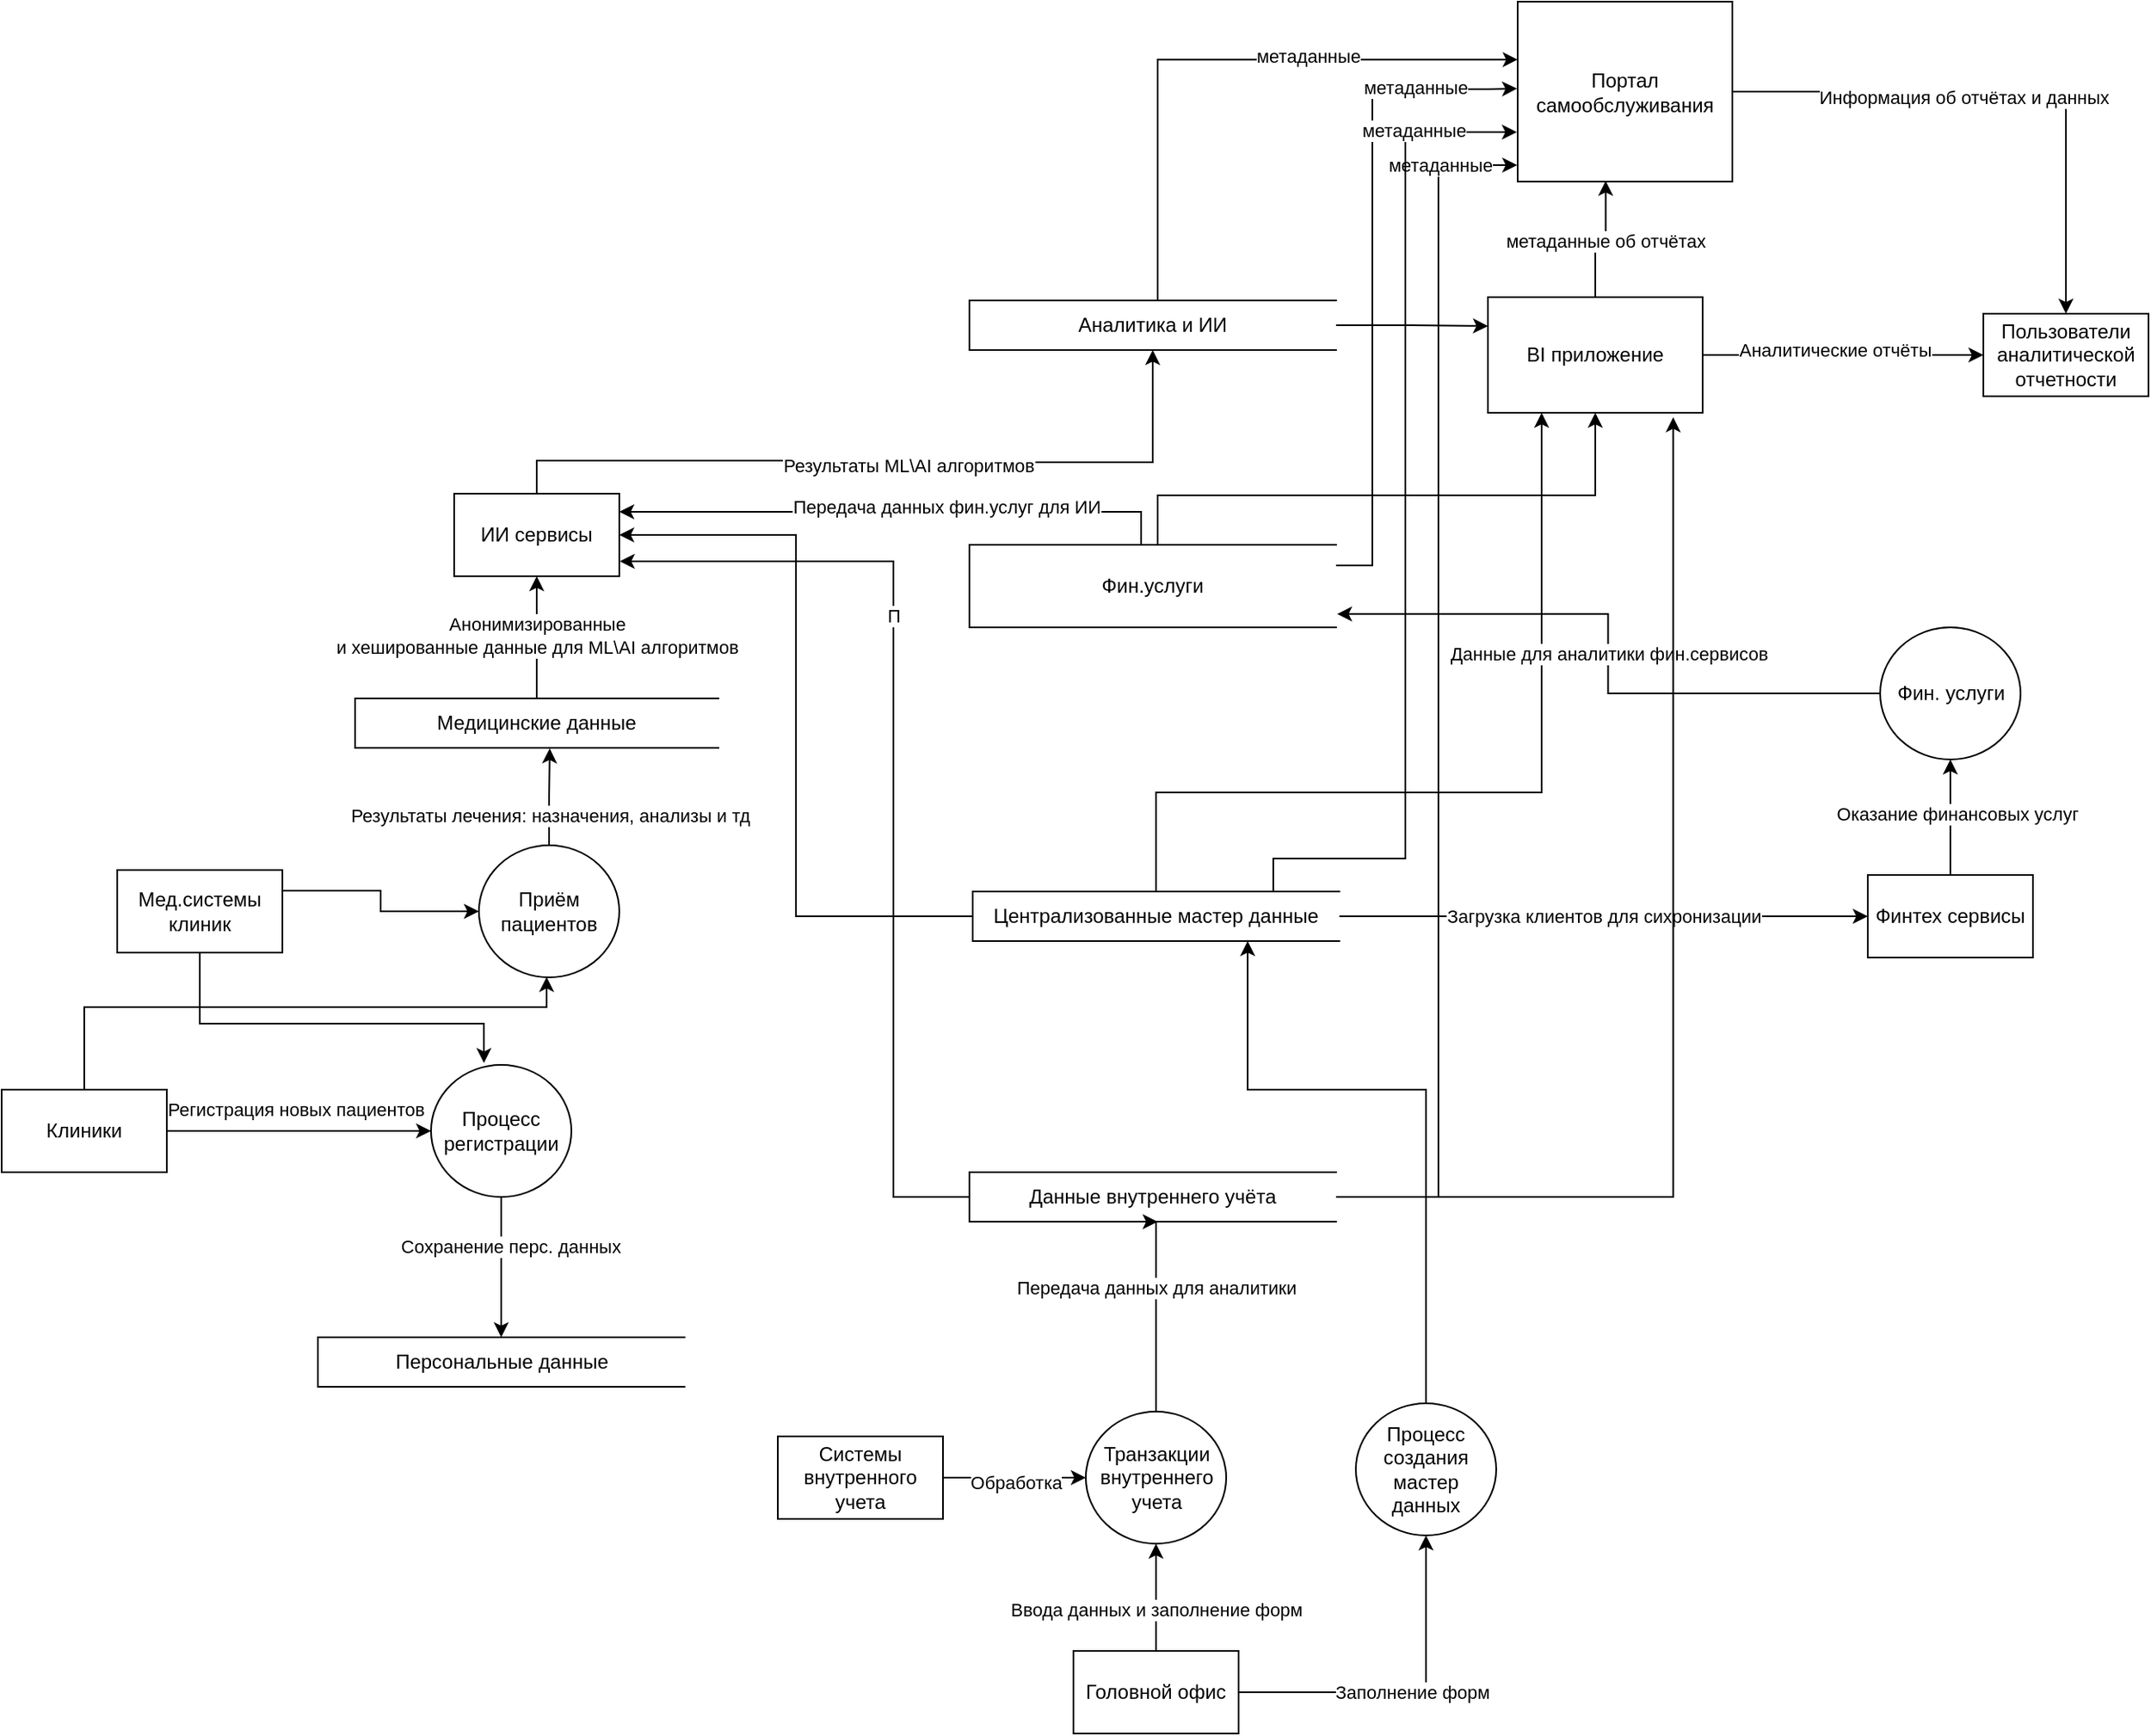 <mxfile version="28.1.2">
  <diagram name="Копия Страница — 1" id="v8Dh8oozwDI2twmVOc4k">
    <mxGraphModel dx="2150" dy="2086" grid="1" gridSize="10" guides="1" tooltips="1" connect="1" arrows="1" fold="1" page="1" pageScale="1" pageWidth="827" pageHeight="1169" math="0" shadow="0">
      <root>
        <mxCell id="65rzDvz08wMRRkDpJR_Q-0" />
        <mxCell id="65rzDvz08wMRRkDpJR_Q-1" parent="65rzDvz08wMRRkDpJR_Q-0" />
        <mxCell id="BpudKX0MMiu6D4WYnskf-36" style="edgeStyle=orthogonalEdgeStyle;rounded=0;orthogonalLoop=1;jettySize=auto;html=1;entryX=1;entryY=0.5;entryDx=0;entryDy=0;" edge="1" parent="65rzDvz08wMRRkDpJR_Q-1" source="BpudKX0MMiu6D4WYnskf-0" target="BpudKX0MMiu6D4WYnskf-28">
          <mxGeometry relative="1" as="geometry" />
        </mxCell>
        <mxCell id="BpudKX0MMiu6D4WYnskf-70" style="edgeStyle=orthogonalEdgeStyle;rounded=0;orthogonalLoop=1;jettySize=auto;html=1;entryX=0.25;entryY=1;entryDx=0;entryDy=0;" edge="1" parent="65rzDvz08wMRRkDpJR_Q-1" source="BpudKX0MMiu6D4WYnskf-0" target="BpudKX0MMiu6D4WYnskf-67">
          <mxGeometry relative="1" as="geometry">
            <Array as="points">
              <mxPoint x="1579" y="529" />
              <mxPoint x="1812" y="529" />
            </Array>
          </mxGeometry>
        </mxCell>
        <mxCell id="BpudKX0MMiu6D4WYnskf-0" value="Централизованные мастер данные" style="html=1;dashed=0;whiteSpace=wrap;shape=partialRectangle;right=0;" vertex="1" parent="65rzDvz08wMRRkDpJR_Q-1">
          <mxGeometry x="1468" y="589" width="222" height="30" as="geometry" />
        </mxCell>
        <mxCell id="BpudKX0MMiu6D4WYnskf-33" style="edgeStyle=orthogonalEdgeStyle;rounded=0;orthogonalLoop=1;jettySize=auto;html=1;entryX=0.5;entryY=1;entryDx=0;entryDy=0;" edge="1" parent="65rzDvz08wMRRkDpJR_Q-1" source="BpudKX0MMiu6D4WYnskf-1" target="BpudKX0MMiu6D4WYnskf-28">
          <mxGeometry relative="1" as="geometry" />
        </mxCell>
        <mxCell id="BpudKX0MMiu6D4WYnskf-34" value="Анонимизированные &lt;br&gt;и хешированные данные для ML\AI алгоритмов" style="edgeLabel;html=1;align=center;verticalAlign=middle;resizable=0;points=[];" vertex="1" connectable="0" parent="BpudKX0MMiu6D4WYnskf-33">
          <mxGeometry x="0.335" y="-1" relative="1" as="geometry">
            <mxPoint x="-1" y="11" as="offset" />
          </mxGeometry>
        </mxCell>
        <mxCell id="BpudKX0MMiu6D4WYnskf-1" value="Медицинские данные" style="html=1;dashed=0;whiteSpace=wrap;shape=partialRectangle;right=0;" vertex="1" parent="65rzDvz08wMRRkDpJR_Q-1">
          <mxGeometry x="1094" y="472" width="220" height="30" as="geometry" />
        </mxCell>
        <mxCell id="BpudKX0MMiu6D4WYnskf-68" style="edgeStyle=orthogonalEdgeStyle;rounded=0;orthogonalLoop=1;jettySize=auto;html=1;entryX=0;entryY=0.25;entryDx=0;entryDy=0;" edge="1" parent="65rzDvz08wMRRkDpJR_Q-1" source="BpudKX0MMiu6D4WYnskf-2" target="BpudKX0MMiu6D4WYnskf-67">
          <mxGeometry relative="1" as="geometry" />
        </mxCell>
        <mxCell id="BpudKX0MMiu6D4WYnskf-74" style="edgeStyle=orthogonalEdgeStyle;rounded=0;orthogonalLoop=1;jettySize=auto;html=1;entryX=0;entryY=0.322;entryDx=0;entryDy=0;entryPerimeter=0;" edge="1" parent="65rzDvz08wMRRkDpJR_Q-1" source="BpudKX0MMiu6D4WYnskf-2" target="BpudKX0MMiu6D4WYnskf-66">
          <mxGeometry relative="1" as="geometry">
            <Array as="points">
              <mxPoint x="1580" y="85" />
            </Array>
          </mxGeometry>
        </mxCell>
        <mxCell id="BpudKX0MMiu6D4WYnskf-82" value="метаданные" style="edgeLabel;html=1;align=center;verticalAlign=middle;resizable=0;points=[];" vertex="1" connectable="0" parent="BpudKX0MMiu6D4WYnskf-74">
          <mxGeometry x="0.301" y="2" relative="1" as="geometry">
            <mxPoint as="offset" />
          </mxGeometry>
        </mxCell>
        <mxCell id="BpudKX0MMiu6D4WYnskf-2" value="Аналитика и ИИ" style="html=1;dashed=0;whiteSpace=wrap;shape=partialRectangle;right=0;" vertex="1" parent="65rzDvz08wMRRkDpJR_Q-1">
          <mxGeometry x="1466" y="231" width="222" height="30" as="geometry" />
        </mxCell>
        <mxCell id="BpudKX0MMiu6D4WYnskf-58" style="edgeStyle=orthogonalEdgeStyle;rounded=0;orthogonalLoop=1;jettySize=auto;html=1;entryX=1.003;entryY=0.82;entryDx=0;entryDy=0;entryPerimeter=0;" edge="1" parent="65rzDvz08wMRRkDpJR_Q-1" source="BpudKX0MMiu6D4WYnskf-3" target="BpudKX0MMiu6D4WYnskf-28">
          <mxGeometry relative="1" as="geometry">
            <Array as="points">
              <mxPoint x="1420" y="774" />
              <mxPoint x="1420" y="389" />
            </Array>
          </mxGeometry>
        </mxCell>
        <mxCell id="BpudKX0MMiu6D4WYnskf-63" value="П" style="edgeLabel;html=1;align=center;verticalAlign=middle;resizable=0;points=[];" vertex="1" connectable="0" parent="BpudKX0MMiu6D4WYnskf-58">
          <mxGeometry x="0.334" relative="1" as="geometry">
            <mxPoint as="offset" />
          </mxGeometry>
        </mxCell>
        <mxCell id="BpudKX0MMiu6D4WYnskf-77" style="edgeStyle=orthogonalEdgeStyle;rounded=0;orthogonalLoop=1;jettySize=auto;html=1;entryX=-0.002;entryY=0.9;entryDx=0;entryDy=0;entryPerimeter=0;" edge="1" parent="65rzDvz08wMRRkDpJR_Q-1" source="BpudKX0MMiu6D4WYnskf-3" target="BpudKX0MMiu6D4WYnskf-66">
          <mxGeometry relative="1" as="geometry">
            <Array as="points">
              <mxPoint x="1750" y="774" />
              <mxPoint x="1750" y="149" />
              <mxPoint x="1798" y="149" />
            </Array>
          </mxGeometry>
        </mxCell>
        <mxCell id="BpudKX0MMiu6D4WYnskf-85" value="метаданные" style="edgeLabel;html=1;align=center;verticalAlign=middle;resizable=0;points=[];" vertex="1" connectable="0" parent="BpudKX0MMiu6D4WYnskf-77">
          <mxGeometry x="0.932" relative="1" as="geometry">
            <mxPoint x="-23" as="offset" />
          </mxGeometry>
        </mxCell>
        <mxCell id="BpudKX0MMiu6D4WYnskf-3" value="Данные внутреннего учёта" style="html=1;dashed=0;whiteSpace=wrap;shape=partialRectangle;right=0;" vertex="1" parent="65rzDvz08wMRRkDpJR_Q-1">
          <mxGeometry x="1466" y="759" width="222" height="30" as="geometry" />
        </mxCell>
        <mxCell id="BpudKX0MMiu6D4WYnskf-4" value="Персональные данные" style="html=1;dashed=0;whiteSpace=wrap;shape=partialRectangle;right=0;" vertex="1" parent="65rzDvz08wMRRkDpJR_Q-1">
          <mxGeometry x="1071.5" y="859" width="222" height="30" as="geometry" />
        </mxCell>
        <mxCell id="BpudKX0MMiu6D4WYnskf-37" style="edgeStyle=orthogonalEdgeStyle;rounded=0;orthogonalLoop=1;jettySize=auto;html=1;entryX=0.5;entryY=0;entryDx=0;entryDy=0;exitX=0.5;exitY=1;exitDx=0;exitDy=0;startArrow=classic;startFill=1;endArrow=none;endFill=0;" edge="1" parent="65rzDvz08wMRRkDpJR_Q-1" source="BpudKX0MMiu6D4WYnskf-2" target="BpudKX0MMiu6D4WYnskf-28">
          <mxGeometry relative="1" as="geometry">
            <Array as="points">
              <mxPoint x="1577" y="329" />
              <mxPoint x="1360" y="329" />
              <mxPoint x="1204" y="328" />
            </Array>
          </mxGeometry>
        </mxCell>
        <mxCell id="BpudKX0MMiu6D4WYnskf-64" value="Результаты ML\AI алгоритмов" style="edgeLabel;html=1;align=center;verticalAlign=middle;resizable=0;points=[];" vertex="1" connectable="0" parent="BpudKX0MMiu6D4WYnskf-37">
          <mxGeometry x="-0.065" y="2" relative="1" as="geometry">
            <mxPoint as="offset" />
          </mxGeometry>
        </mxCell>
        <mxCell id="BpudKX0MMiu6D4WYnskf-60" style="edgeStyle=orthogonalEdgeStyle;rounded=0;orthogonalLoop=1;jettySize=auto;html=1;entryX=1;entryY=0.22;entryDx=0;entryDy=0;entryPerimeter=0;" edge="1" parent="65rzDvz08wMRRkDpJR_Q-1" source="BpudKX0MMiu6D4WYnskf-5" target="BpudKX0MMiu6D4WYnskf-28">
          <mxGeometry relative="1" as="geometry">
            <Array as="points">
              <mxPoint x="1570" y="359" />
            </Array>
          </mxGeometry>
        </mxCell>
        <mxCell id="BpudKX0MMiu6D4WYnskf-62" value="Передача данных фин.услуг для ИИ" style="edgeLabel;html=1;align=center;verticalAlign=middle;resizable=0;points=[];" vertex="1" connectable="0" parent="BpudKX0MMiu6D4WYnskf-60">
          <mxGeometry x="-0.18" y="-3" relative="1" as="geometry">
            <mxPoint as="offset" />
          </mxGeometry>
        </mxCell>
        <mxCell id="BpudKX0MMiu6D4WYnskf-69" style="edgeStyle=orthogonalEdgeStyle;rounded=0;orthogonalLoop=1;jettySize=auto;html=1;entryX=0.5;entryY=1;entryDx=0;entryDy=0;" edge="1" parent="65rzDvz08wMRRkDpJR_Q-1" source="BpudKX0MMiu6D4WYnskf-5" target="BpudKX0MMiu6D4WYnskf-67">
          <mxGeometry relative="1" as="geometry">
            <Array as="points">
              <mxPoint x="1580" y="349" />
              <mxPoint x="1845" y="349" />
            </Array>
          </mxGeometry>
        </mxCell>
        <mxCell id="BpudKX0MMiu6D4WYnskf-75" style="edgeStyle=orthogonalEdgeStyle;rounded=0;orthogonalLoop=1;jettySize=auto;html=1;entryX=-0.003;entryY=0.483;entryDx=0;entryDy=0;exitX=1;exitY=0.25;exitDx=0;exitDy=0;entryPerimeter=0;" edge="1" parent="65rzDvz08wMRRkDpJR_Q-1" source="BpudKX0MMiu6D4WYnskf-5" target="BpudKX0MMiu6D4WYnskf-66">
          <mxGeometry relative="1" as="geometry">
            <Array as="points">
              <mxPoint x="1710" y="391" />
              <mxPoint x="1710" y="103" />
              <mxPoint x="1780" y="103" />
            </Array>
          </mxGeometry>
        </mxCell>
        <mxCell id="BpudKX0MMiu6D4WYnskf-83" value="метаданные" style="edgeLabel;html=1;align=center;verticalAlign=middle;resizable=0;points=[];" vertex="1" connectable="0" parent="BpudKX0MMiu6D4WYnskf-75">
          <mxGeometry x="0.688" y="1" relative="1" as="geometry">
            <mxPoint as="offset" />
          </mxGeometry>
        </mxCell>
        <mxCell id="BpudKX0MMiu6D4WYnskf-5" value="Фин.услуги" style="html=1;dashed=0;whiteSpace=wrap;shape=partialRectangle;right=0;" vertex="1" parent="65rzDvz08wMRRkDpJR_Q-1">
          <mxGeometry x="1466" y="379" width="222" height="50" as="geometry" />
        </mxCell>
        <mxCell id="BpudKX0MMiu6D4WYnskf-16" value="Данные для аналитики фин.сервисов" style="edgeStyle=orthogonalEdgeStyle;rounded=0;orthogonalLoop=1;jettySize=auto;html=1;entryX=1.003;entryY=0.838;entryDx=0;entryDy=0;entryPerimeter=0;" edge="1" parent="65rzDvz08wMRRkDpJR_Q-1" source="BpudKX0MMiu6D4WYnskf-6" target="BpudKX0MMiu6D4WYnskf-5">
          <mxGeometry relative="1" as="geometry" />
        </mxCell>
        <mxCell id="BpudKX0MMiu6D4WYnskf-6" value="Фин. услуги" style="shape=ellipse;html=1;dashed=0;whiteSpace=wrap;perimeter=ellipsePerimeter;" vertex="1" parent="65rzDvz08wMRRkDpJR_Q-1">
          <mxGeometry x="2017.5" y="429" width="85" height="80" as="geometry" />
        </mxCell>
        <mxCell id="BpudKX0MMiu6D4WYnskf-8" value="Загрузка клиентов для сихронизации" style="edgeStyle=orthogonalEdgeStyle;rounded=0;orthogonalLoop=1;jettySize=auto;html=1;entryX=1;entryY=0.5;entryDx=0;entryDy=0;startArrow=classic;startFill=1;endArrow=none;endFill=0;" edge="1" parent="65rzDvz08wMRRkDpJR_Q-1" source="BpudKX0MMiu6D4WYnskf-7" target="BpudKX0MMiu6D4WYnskf-0">
          <mxGeometry relative="1" as="geometry" />
        </mxCell>
        <mxCell id="BpudKX0MMiu6D4WYnskf-14" style="edgeStyle=orthogonalEdgeStyle;rounded=0;orthogonalLoop=1;jettySize=auto;html=1;entryX=0.5;entryY=1;entryDx=0;entryDy=0;" edge="1" parent="65rzDvz08wMRRkDpJR_Q-1" source="BpudKX0MMiu6D4WYnskf-7" target="BpudKX0MMiu6D4WYnskf-6">
          <mxGeometry relative="1" as="geometry" />
        </mxCell>
        <mxCell id="BpudKX0MMiu6D4WYnskf-15" value="Оказание финансовых услуг" style="edgeLabel;html=1;align=center;verticalAlign=middle;resizable=0;points=[];" vertex="1" connectable="0" parent="BpudKX0MMiu6D4WYnskf-14">
          <mxGeometry x="0.062" y="-4" relative="1" as="geometry">
            <mxPoint as="offset" />
          </mxGeometry>
        </mxCell>
        <mxCell id="BpudKX0MMiu6D4WYnskf-7" value="Финтех сервисы" style="html=1;dashed=0;whiteSpace=wrap;" vertex="1" parent="65rzDvz08wMRRkDpJR_Q-1">
          <mxGeometry x="2010" y="579" width="100" height="50" as="geometry" />
        </mxCell>
        <mxCell id="BpudKX0MMiu6D4WYnskf-21" style="edgeStyle=orthogonalEdgeStyle;rounded=0;orthogonalLoop=1;jettySize=auto;html=1;entryX=0;entryY=0.5;entryDx=0;entryDy=0;" edge="1" parent="65rzDvz08wMRRkDpJR_Q-1" source="BpudKX0MMiu6D4WYnskf-18" target="BpudKX0MMiu6D4WYnskf-20">
          <mxGeometry relative="1" as="geometry" />
        </mxCell>
        <mxCell id="BpudKX0MMiu6D4WYnskf-24" value="Обработка" style="edgeLabel;html=1;align=center;verticalAlign=middle;resizable=0;points=[];" vertex="1" connectable="0" parent="BpudKX0MMiu6D4WYnskf-21">
          <mxGeometry x="0.019" y="-3" relative="1" as="geometry">
            <mxPoint as="offset" />
          </mxGeometry>
        </mxCell>
        <mxCell id="BpudKX0MMiu6D4WYnskf-18" value="Системы внутренного учета" style="html=1;dashed=0;whiteSpace=wrap;" vertex="1" parent="65rzDvz08wMRRkDpJR_Q-1">
          <mxGeometry x="1350" y="919" width="100" height="50" as="geometry" />
        </mxCell>
        <mxCell id="BpudKX0MMiu6D4WYnskf-22" style="edgeStyle=orthogonalEdgeStyle;rounded=0;orthogonalLoop=1;jettySize=auto;html=1;entryX=0.5;entryY=1;entryDx=0;entryDy=0;" edge="1" parent="65rzDvz08wMRRkDpJR_Q-1" source="BpudKX0MMiu6D4WYnskf-19" target="BpudKX0MMiu6D4WYnskf-20">
          <mxGeometry relative="1" as="geometry" />
        </mxCell>
        <mxCell id="BpudKX0MMiu6D4WYnskf-23" value="Ввода данных и заполнение форм" style="edgeLabel;html=1;align=center;verticalAlign=middle;resizable=0;points=[];" vertex="1" connectable="0" parent="BpudKX0MMiu6D4WYnskf-22">
          <mxGeometry x="-0.229" relative="1" as="geometry">
            <mxPoint as="offset" />
          </mxGeometry>
        </mxCell>
        <mxCell id="BpudKX0MMiu6D4WYnskf-39" value="Заполнение форм" style="edgeStyle=orthogonalEdgeStyle;rounded=0;orthogonalLoop=1;jettySize=auto;html=1;entryX=0.5;entryY=1;entryDx=0;entryDy=0;" edge="1" parent="65rzDvz08wMRRkDpJR_Q-1" source="BpudKX0MMiu6D4WYnskf-19" target="BpudKX0MMiu6D4WYnskf-38">
          <mxGeometry relative="1" as="geometry" />
        </mxCell>
        <mxCell id="BpudKX0MMiu6D4WYnskf-19" value="Головной офис" style="html=1;dashed=0;whiteSpace=wrap;" vertex="1" parent="65rzDvz08wMRRkDpJR_Q-1">
          <mxGeometry x="1529" y="1049" width="100" height="50" as="geometry" />
        </mxCell>
        <mxCell id="BpudKX0MMiu6D4WYnskf-25" style="edgeStyle=orthogonalEdgeStyle;rounded=0;orthogonalLoop=1;jettySize=auto;html=1;" edge="1" parent="65rzDvz08wMRRkDpJR_Q-1" source="BpudKX0MMiu6D4WYnskf-20">
          <mxGeometry relative="1" as="geometry">
            <mxPoint x="1580" y="789" as="targetPoint" />
            <Array as="points">
              <mxPoint x="1579" y="789" />
            </Array>
          </mxGeometry>
        </mxCell>
        <mxCell id="BpudKX0MMiu6D4WYnskf-26" value="Передача данных для аналитики" style="edgeLabel;html=1;align=center;verticalAlign=middle;resizable=0;points=[];" vertex="1" connectable="0" parent="BpudKX0MMiu6D4WYnskf-25">
          <mxGeometry x="0.585" y="-2" relative="1" as="geometry">
            <mxPoint x="-2" y="17" as="offset" />
          </mxGeometry>
        </mxCell>
        <mxCell id="BpudKX0MMiu6D4WYnskf-20" value="Транзакции внутреннего учета" style="shape=ellipse;html=1;dashed=0;whiteSpace=wrap;perimeter=ellipsePerimeter;" vertex="1" parent="65rzDvz08wMRRkDpJR_Q-1">
          <mxGeometry x="1536.5" y="904" width="85" height="80" as="geometry" />
        </mxCell>
        <mxCell id="BpudKX0MMiu6D4WYnskf-28" value="ИИ сервисы" style="html=1;dashed=0;whiteSpace=wrap;" vertex="1" parent="65rzDvz08wMRRkDpJR_Q-1">
          <mxGeometry x="1154" y="348" width="100" height="50" as="geometry" />
        </mxCell>
        <mxCell id="BpudKX0MMiu6D4WYnskf-40" style="edgeStyle=orthogonalEdgeStyle;rounded=0;orthogonalLoop=1;jettySize=auto;html=1;entryX=0.75;entryY=1;entryDx=0;entryDy=0;" edge="1" parent="65rzDvz08wMRRkDpJR_Q-1" source="BpudKX0MMiu6D4WYnskf-38" target="BpudKX0MMiu6D4WYnskf-0">
          <mxGeometry relative="1" as="geometry">
            <Array as="points">
              <mxPoint x="1742" y="709" />
              <mxPoint x="1634" y="709" />
            </Array>
          </mxGeometry>
        </mxCell>
        <mxCell id="BpudKX0MMiu6D4WYnskf-38" value="Процесс создания мастер данных" style="shape=ellipse;html=1;dashed=0;whiteSpace=wrap;perimeter=ellipsePerimeter;" vertex="1" parent="65rzDvz08wMRRkDpJR_Q-1">
          <mxGeometry x="1700" y="899" width="85" height="80" as="geometry" />
        </mxCell>
        <mxCell id="BpudKX0MMiu6D4WYnskf-51" style="edgeStyle=orthogonalEdgeStyle;rounded=0;orthogonalLoop=1;jettySize=auto;html=1;entryX=0.377;entryY=-0.014;entryDx=0;entryDy=0;entryPerimeter=0;" edge="1" parent="65rzDvz08wMRRkDpJR_Q-1" source="BpudKX0MMiu6D4WYnskf-42" target="BpudKX0MMiu6D4WYnskf-50">
          <mxGeometry relative="1" as="geometry">
            <Array as="points">
              <mxPoint x="1000" y="669" />
              <mxPoint x="1172" y="669" />
            </Array>
          </mxGeometry>
        </mxCell>
        <mxCell id="BpudKX0MMiu6D4WYnskf-42" value="Мед.системы клиник" style="html=1;dashed=0;whiteSpace=wrap;" vertex="1" parent="65rzDvz08wMRRkDpJR_Q-1">
          <mxGeometry x="950" y="576" width="100" height="50" as="geometry" />
        </mxCell>
        <mxCell id="BpudKX0MMiu6D4WYnskf-44" style="edgeStyle=orthogonalEdgeStyle;rounded=0;orthogonalLoop=1;jettySize=auto;html=1;" edge="1" parent="65rzDvz08wMRRkDpJR_Q-1" source="BpudKX0MMiu6D4WYnskf-43" target="BpudKX0MMiu6D4WYnskf-50">
          <mxGeometry relative="1" as="geometry">
            <mxPoint x="1020" y="789" as="targetPoint" />
          </mxGeometry>
        </mxCell>
        <mxCell id="BpudKX0MMiu6D4WYnskf-45" value="Регистрация новых пациентов" style="edgeLabel;html=1;align=center;verticalAlign=middle;resizable=0;points=[];" vertex="1" connectable="0" parent="BpudKX0MMiu6D4WYnskf-44">
          <mxGeometry x="0.306" y="1" relative="1" as="geometry">
            <mxPoint x="-27" y="-12" as="offset" />
          </mxGeometry>
        </mxCell>
        <mxCell id="BpudKX0MMiu6D4WYnskf-57" style="edgeStyle=orthogonalEdgeStyle;rounded=0;orthogonalLoop=1;jettySize=auto;html=1;exitX=0.5;exitY=0;exitDx=0;exitDy=0;entryX=0.481;entryY=0.996;entryDx=0;entryDy=0;entryPerimeter=0;" edge="1" parent="65rzDvz08wMRRkDpJR_Q-1" source="BpudKX0MMiu6D4WYnskf-43" target="BpudKX0MMiu6D4WYnskf-48">
          <mxGeometry relative="1" as="geometry">
            <mxPoint x="971" y="662" as="sourcePoint" />
            <mxPoint x="1202.5" y="569" as="targetPoint" />
            <Array as="points">
              <mxPoint x="930" y="659" />
              <mxPoint x="1210" y="659" />
              <mxPoint x="1210" y="641" />
            </Array>
          </mxGeometry>
        </mxCell>
        <mxCell id="BpudKX0MMiu6D4WYnskf-43" value="Клиники" style="html=1;dashed=0;whiteSpace=wrap;" vertex="1" parent="65rzDvz08wMRRkDpJR_Q-1">
          <mxGeometry x="880" y="709" width="100" height="50" as="geometry" />
        </mxCell>
        <mxCell id="BpudKX0MMiu6D4WYnskf-46" style="edgeStyle=orthogonalEdgeStyle;rounded=0;orthogonalLoop=1;jettySize=auto;html=1;entryX=0.536;entryY=1.01;entryDx=0;entryDy=0;entryPerimeter=0;exitX=0.5;exitY=0;exitDx=0;exitDy=0;" edge="1" parent="65rzDvz08wMRRkDpJR_Q-1" source="BpudKX0MMiu6D4WYnskf-48" target="BpudKX0MMiu6D4WYnskf-1">
          <mxGeometry relative="1" as="geometry">
            <mxPoint x="1214" y="559" as="sourcePoint" />
            <mxPoint x="1213.68" y="505.07" as="targetPoint" />
          </mxGeometry>
        </mxCell>
        <mxCell id="BpudKX0MMiu6D4WYnskf-56" value="Результаты лечения: назначения, анализы и тд" style="edgeLabel;html=1;align=center;verticalAlign=middle;resizable=0;points=[];" vertex="1" connectable="0" parent="BpudKX0MMiu6D4WYnskf-46">
          <mxGeometry x="-0.391" relative="1" as="geometry">
            <mxPoint as="offset" />
          </mxGeometry>
        </mxCell>
        <mxCell id="BpudKX0MMiu6D4WYnskf-49" value="" style="edgeStyle=orthogonalEdgeStyle;rounded=0;orthogonalLoop=1;jettySize=auto;html=1;entryX=0;entryY=0.5;entryDx=0;entryDy=0;exitX=1;exitY=0.25;exitDx=0;exitDy=0;" edge="1" parent="65rzDvz08wMRRkDpJR_Q-1" source="BpudKX0MMiu6D4WYnskf-42" target="BpudKX0MMiu6D4WYnskf-48">
          <mxGeometry relative="1" as="geometry">
            <mxPoint x="1050" y="571" as="sourcePoint" />
            <mxPoint x="1214" y="521" as="targetPoint" />
          </mxGeometry>
        </mxCell>
        <mxCell id="BpudKX0MMiu6D4WYnskf-48" value="Приём пациентов" style="shape=ellipse;html=1;dashed=0;whiteSpace=wrap;perimeter=ellipsePerimeter;" vertex="1" parent="65rzDvz08wMRRkDpJR_Q-1">
          <mxGeometry x="1169" y="561" width="85" height="80" as="geometry" />
        </mxCell>
        <mxCell id="BpudKX0MMiu6D4WYnskf-53" style="edgeStyle=orthogonalEdgeStyle;rounded=0;orthogonalLoop=1;jettySize=auto;html=1;entryX=0.5;entryY=0;entryDx=0;entryDy=0;" edge="1" parent="65rzDvz08wMRRkDpJR_Q-1" source="BpudKX0MMiu6D4WYnskf-50" target="BpudKX0MMiu6D4WYnskf-4">
          <mxGeometry relative="1" as="geometry" />
        </mxCell>
        <mxCell id="BpudKX0MMiu6D4WYnskf-55" value="Сохранение перс. данных" style="edgeLabel;html=1;align=center;verticalAlign=middle;resizable=0;points=[];" vertex="1" connectable="0" parent="BpudKX0MMiu6D4WYnskf-53">
          <mxGeometry x="-0.291" y="5" relative="1" as="geometry">
            <mxPoint as="offset" />
          </mxGeometry>
        </mxCell>
        <mxCell id="BpudKX0MMiu6D4WYnskf-50" value="Процесс регистрации" style="shape=ellipse;html=1;dashed=0;whiteSpace=wrap;perimeter=ellipsePerimeter;" vertex="1" parent="65rzDvz08wMRRkDpJR_Q-1">
          <mxGeometry x="1140" y="694" width="85" height="80" as="geometry" />
        </mxCell>
        <mxCell id="BpudKX0MMiu6D4WYnskf-65" value="Пользователи аналитической отчетности" style="html=1;dashed=0;whiteSpace=wrap;" vertex="1" parent="65rzDvz08wMRRkDpJR_Q-1">
          <mxGeometry x="2080" y="239" width="100" height="50" as="geometry" />
        </mxCell>
        <mxCell id="BpudKX0MMiu6D4WYnskf-86" style="edgeStyle=orthogonalEdgeStyle;rounded=0;orthogonalLoop=1;jettySize=auto;html=1;entryX=0.5;entryY=0;entryDx=0;entryDy=0;" edge="1" parent="65rzDvz08wMRRkDpJR_Q-1" source="BpudKX0MMiu6D4WYnskf-66" target="BpudKX0MMiu6D4WYnskf-65">
          <mxGeometry relative="1" as="geometry" />
        </mxCell>
        <mxCell id="BpudKX0MMiu6D4WYnskf-87" value="Информация об отчётах и данных" style="edgeLabel;html=1;align=center;verticalAlign=middle;resizable=0;points=[];" vertex="1" connectable="0" parent="BpudKX0MMiu6D4WYnskf-86">
          <mxGeometry x="-0.168" y="-3" relative="1" as="geometry">
            <mxPoint as="offset" />
          </mxGeometry>
        </mxCell>
        <mxCell id="BpudKX0MMiu6D4WYnskf-66" value="Портал самообслуживания" style="html=1;dashed=0;whiteSpace=wrap;" vertex="1" parent="65rzDvz08wMRRkDpJR_Q-1">
          <mxGeometry x="1798" y="50" width="130" height="109" as="geometry" />
        </mxCell>
        <mxCell id="BpudKX0MMiu6D4WYnskf-72" style="edgeStyle=orthogonalEdgeStyle;rounded=0;orthogonalLoop=1;jettySize=auto;html=1;entryX=0;entryY=0.5;entryDx=0;entryDy=0;" edge="1" parent="65rzDvz08wMRRkDpJR_Q-1" source="BpudKX0MMiu6D4WYnskf-67" target="BpudKX0MMiu6D4WYnskf-65">
          <mxGeometry relative="1" as="geometry" />
        </mxCell>
        <mxCell id="BpudKX0MMiu6D4WYnskf-73" value="Аналитические отчёты" style="edgeLabel;html=1;align=center;verticalAlign=middle;resizable=0;points=[];" vertex="1" connectable="0" parent="BpudKX0MMiu6D4WYnskf-72">
          <mxGeometry x="0.257" y="2" relative="1" as="geometry">
            <mxPoint x="-27" y="-1" as="offset" />
          </mxGeometry>
        </mxCell>
        <mxCell id="BpudKX0MMiu6D4WYnskf-67" value="BI приложение" style="html=1;dashed=0;whiteSpace=wrap;" vertex="1" parent="65rzDvz08wMRRkDpJR_Q-1">
          <mxGeometry x="1780" y="229" width="130" height="70" as="geometry" />
        </mxCell>
        <mxCell id="BpudKX0MMiu6D4WYnskf-71" style="edgeStyle=orthogonalEdgeStyle;rounded=0;orthogonalLoop=1;jettySize=auto;html=1;entryX=0.863;entryY=1.039;entryDx=0;entryDy=0;entryPerimeter=0;" edge="1" parent="65rzDvz08wMRRkDpJR_Q-1" source="BpudKX0MMiu6D4WYnskf-3" target="BpudKX0MMiu6D4WYnskf-67">
          <mxGeometry relative="1" as="geometry" />
        </mxCell>
        <mxCell id="BpudKX0MMiu6D4WYnskf-76" style="edgeStyle=orthogonalEdgeStyle;rounded=0;orthogonalLoop=1;jettySize=auto;html=1;entryX=-0.004;entryY=0.729;entryDx=0;entryDy=0;entryPerimeter=0;" edge="1" parent="65rzDvz08wMRRkDpJR_Q-1" source="BpudKX0MMiu6D4WYnskf-0" target="BpudKX0MMiu6D4WYnskf-66">
          <mxGeometry relative="1" as="geometry">
            <mxPoint x="1790" y="129" as="targetPoint" />
            <Array as="points">
              <mxPoint x="1650" y="569" />
              <mxPoint x="1730" y="569" />
              <mxPoint x="1730" y="129" />
              <mxPoint x="1798" y="129" />
            </Array>
          </mxGeometry>
        </mxCell>
        <mxCell id="BpudKX0MMiu6D4WYnskf-84" value="метаданные" style="edgeLabel;html=1;align=center;verticalAlign=middle;resizable=0;points=[];" vertex="1" connectable="0" parent="BpudKX0MMiu6D4WYnskf-76">
          <mxGeometry x="0.792" y="1" relative="1" as="geometry">
            <mxPoint as="offset" />
          </mxGeometry>
        </mxCell>
        <mxCell id="BpudKX0MMiu6D4WYnskf-80" style="edgeStyle=orthogonalEdgeStyle;rounded=0;orthogonalLoop=1;jettySize=auto;html=1;entryX=0.41;entryY=0.996;entryDx=0;entryDy=0;entryPerimeter=0;" edge="1" parent="65rzDvz08wMRRkDpJR_Q-1" source="BpudKX0MMiu6D4WYnskf-67" target="BpudKX0MMiu6D4WYnskf-66">
          <mxGeometry relative="1" as="geometry" />
        </mxCell>
        <mxCell id="BpudKX0MMiu6D4WYnskf-81" value="метаданные об отчётах" style="edgeLabel;html=1;align=center;verticalAlign=middle;resizable=0;points=[];" vertex="1" connectable="0" parent="BpudKX0MMiu6D4WYnskf-80">
          <mxGeometry x="0.062" y="-1" relative="1" as="geometry">
            <mxPoint as="offset" />
          </mxGeometry>
        </mxCell>
      </root>
    </mxGraphModel>
  </diagram>
</mxfile>
